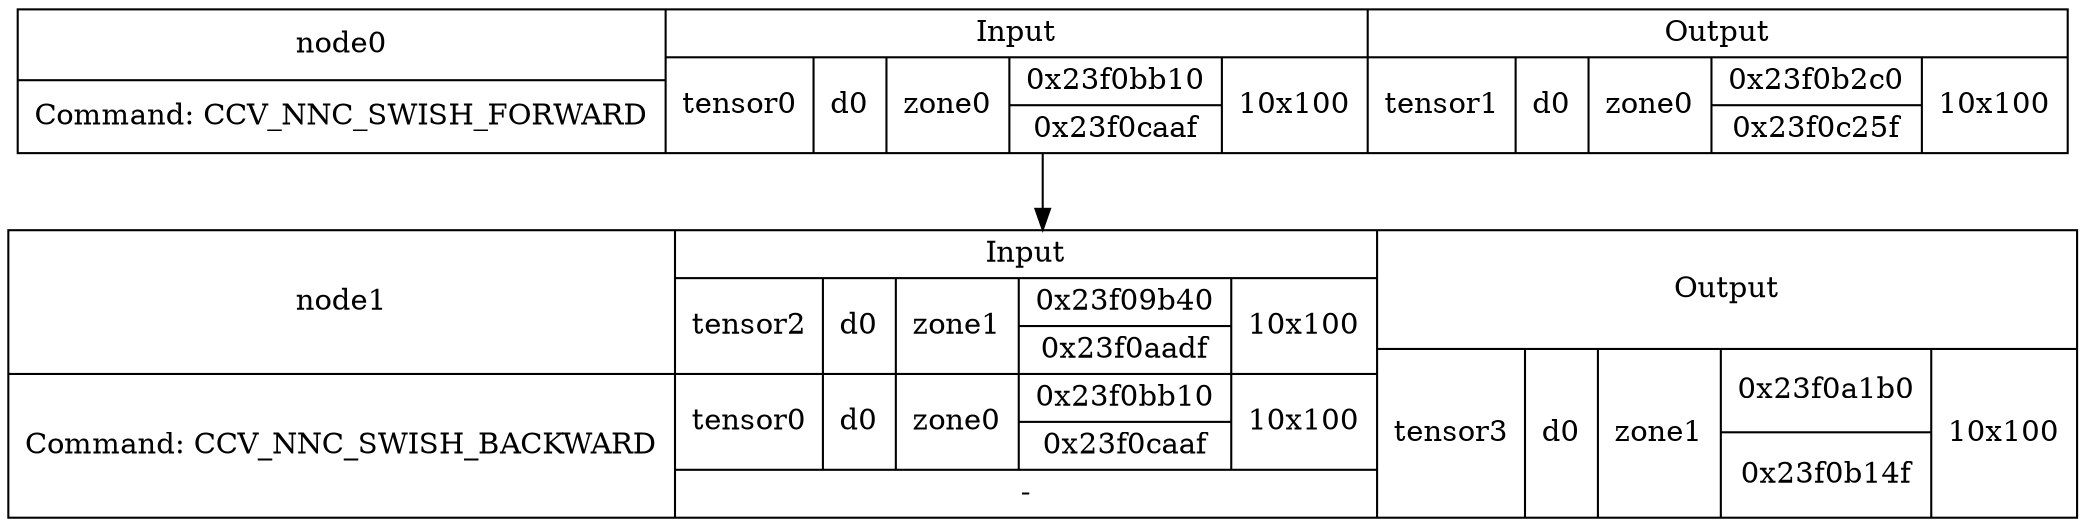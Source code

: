 digraph G {
compound=true;
node0 [shape=record,label="{node0|Command: CCV_NNC_SWISH_FORWARD}|{Input|{tensor0|d0|zone0|{0x23f0bb10|0x23f0caaf}|10x100}}|{Output|{tensor1|d0|zone0|{0x23f0b2c0|0x23f0c25f}|10x100}}"];
node1 [shape=record,label="{node1|Command: CCV_NNC_SWISH_BACKWARD}|{Input|{tensor2|d0|zone1|{0x23f09b40|0x23f0aadf}|10x100}|{tensor0|d0|zone0|{0x23f0bb10|0x23f0caaf}|10x100}|-}|{Output|{tensor3|d0|zone1|{0x23f0a1b0|0x23f0b14f}|10x100}}"];
node0 -> node1;
}
